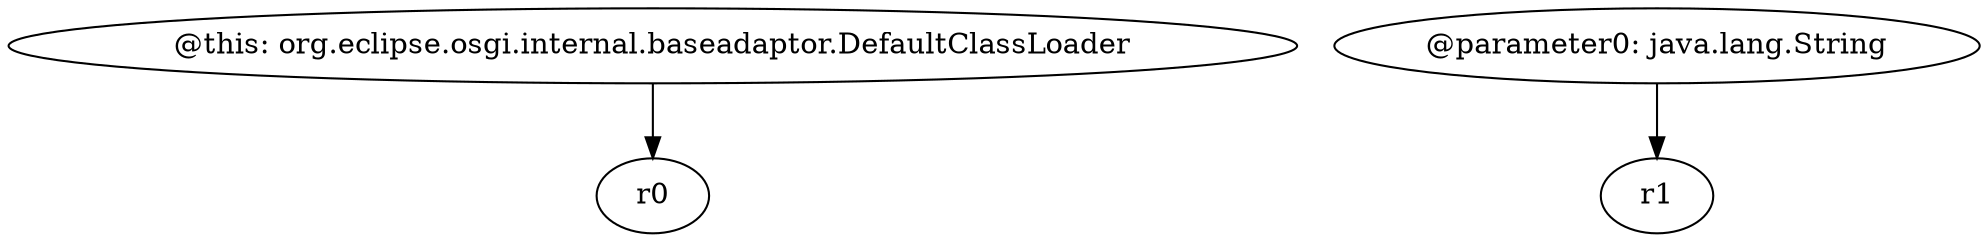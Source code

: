 digraph g {
0[label="@this: org.eclipse.osgi.internal.baseadaptor.DefaultClassLoader"]
1[label="r0"]
0->1[label=""]
2[label="@parameter0: java.lang.String"]
3[label="r1"]
2->3[label=""]
}